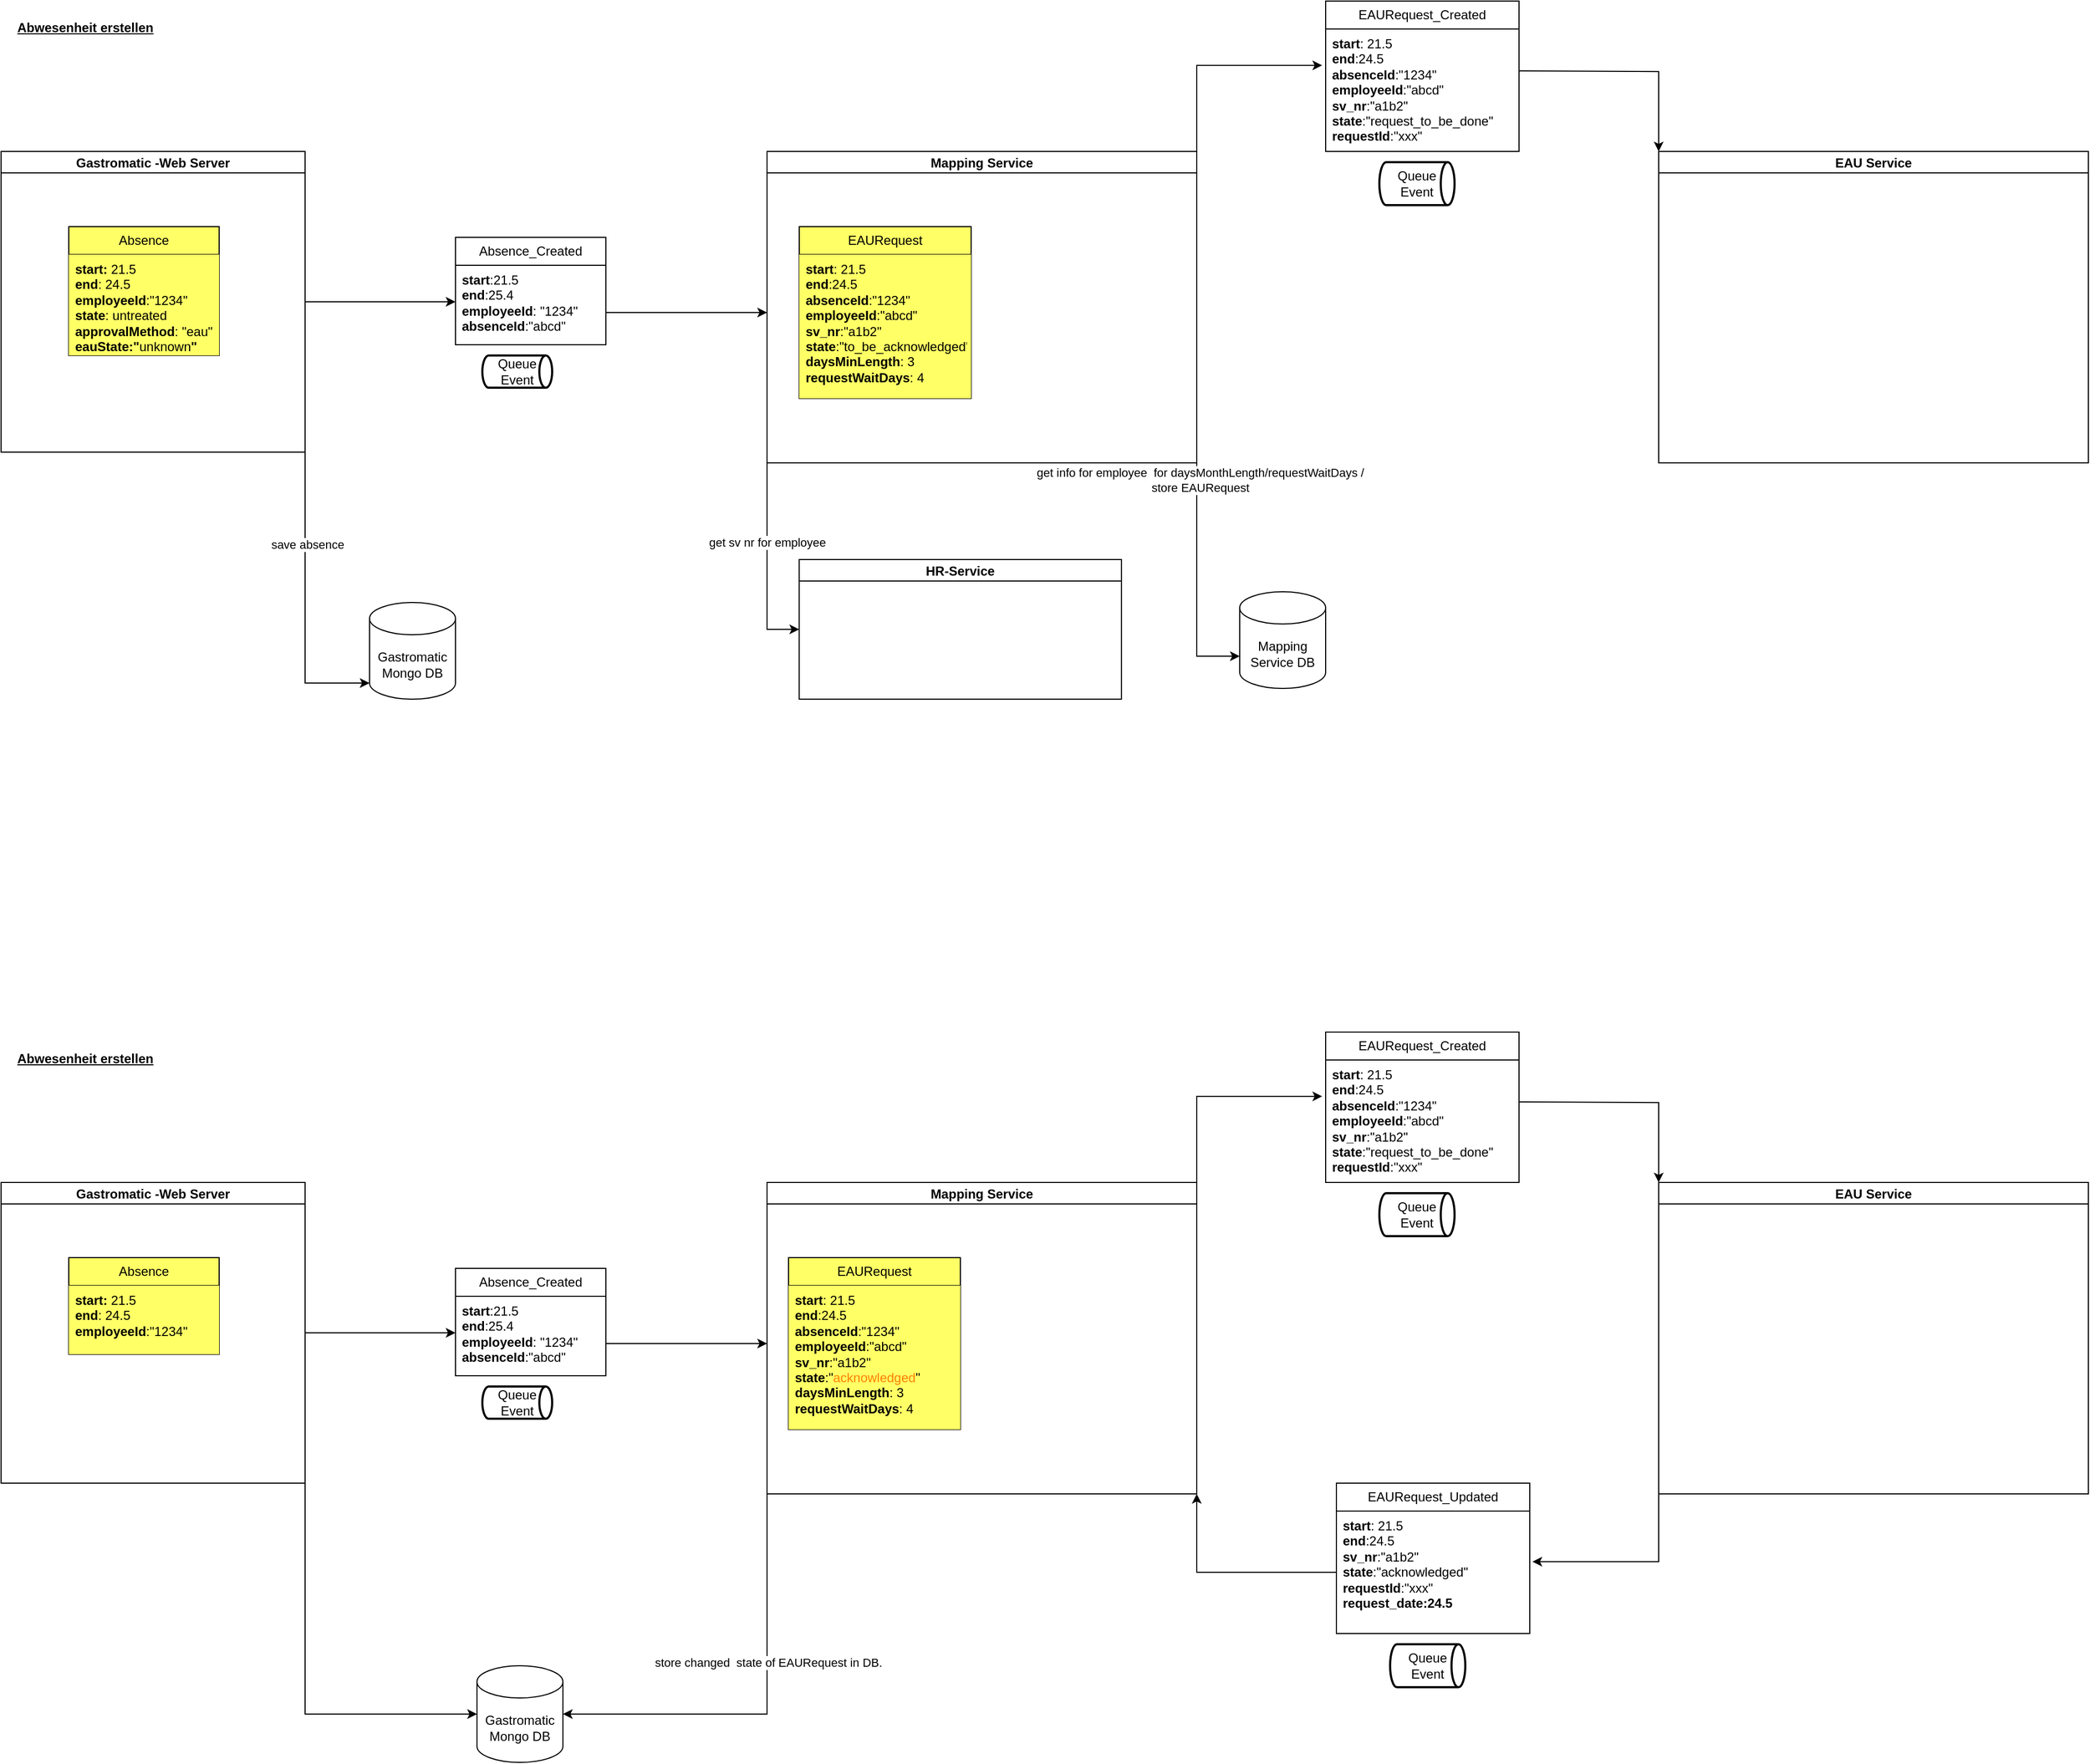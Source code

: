 <mxfile version="21.3.6" type="github">
  <diagram name="Seite-1" id="kVOeFTWO6oa_xXGF3e9C">
    <mxGraphModel dx="2206" dy="1283" grid="1" gridSize="10" guides="1" tooltips="1" connect="1" arrows="1" fold="1" page="1" pageScale="1" pageWidth="827" pageHeight="1169" math="0" shadow="0">
      <root>
        <mxCell id="0" />
        <mxCell id="1" parent="0" />
        <mxCell id="QTL_-YQlNlm6OEau9mLx-2" value="&lt;b&gt;&lt;u&gt;Abwesenheit erstellen&lt;/u&gt;&lt;/b&gt;" style="text;html=1;align=center;verticalAlign=middle;resizable=0;points=[];autosize=1;strokeColor=none;fillColor=none;" vertex="1" parent="1">
          <mxGeometry x="20" y="120" width="150" height="30" as="geometry" />
        </mxCell>
        <mxCell id="QTL_-YQlNlm6OEau9mLx-23" value="" style="edgeStyle=orthogonalEdgeStyle;rounded=0;orthogonalLoop=1;jettySize=auto;html=1;" edge="1" parent="1" source="QTL_-YQlNlm6OEau9mLx-18">
          <mxGeometry relative="1" as="geometry">
            <mxPoint x="440" y="390" as="targetPoint" />
            <Array as="points">
              <mxPoint x="370" y="390" />
              <mxPoint x="370" y="390" />
            </Array>
          </mxGeometry>
        </mxCell>
        <mxCell id="QTL_-YQlNlm6OEau9mLx-55" style="edgeStyle=orthogonalEdgeStyle;rounded=0;orthogonalLoop=1;jettySize=auto;html=1;" edge="1" parent="1" source="QTL_-YQlNlm6OEau9mLx-18" target="QTL_-YQlNlm6OEau9mLx-54">
          <mxGeometry relative="1" as="geometry">
            <Array as="points">
              <mxPoint x="300" y="745" />
              <mxPoint x="380" y="745" />
            </Array>
          </mxGeometry>
        </mxCell>
        <mxCell id="QTL_-YQlNlm6OEau9mLx-136" value="save absence" style="edgeLabel;html=1;align=center;verticalAlign=middle;resizable=0;points=[];" vertex="1" connectable="0" parent="QTL_-YQlNlm6OEau9mLx-55">
          <mxGeometry x="-0.376" y="2" relative="1" as="geometry">
            <mxPoint as="offset" />
          </mxGeometry>
        </mxCell>
        <mxCell id="QTL_-YQlNlm6OEau9mLx-18" value="Gastromatic -Web Server" style="swimlane;startSize=20;horizontal=1;containerType=tree;" vertex="1" parent="1">
          <mxGeometry x="17" y="250" width="283" height="280" as="geometry" />
        </mxCell>
        <mxCell id="QTL_-YQlNlm6OEau9mLx-11" value="Absence" style="swimlane;fontStyle=0;childLayout=stackLayout;horizontal=1;startSize=26;fillColor=#FFFF66;horizontalStack=0;resizeParent=1;resizeParentMax=0;resizeLast=0;collapsible=1;marginBottom=0;whiteSpace=wrap;html=1;" vertex="1" parent="QTL_-YQlNlm6OEau9mLx-18">
          <mxGeometry x="63" y="70" width="140" height="120" as="geometry">
            <mxRectangle x="63" y="70" width="90" height="30" as="alternateBounds" />
          </mxGeometry>
        </mxCell>
        <mxCell id="QTL_-YQlNlm6OEau9mLx-12" value="&lt;b&gt;start:&lt;/b&gt; 21.5&lt;br&gt;&lt;b&gt;end&lt;/b&gt;: 24.5&lt;br&gt;&lt;b&gt;employeeId&lt;/b&gt;:&quot;1234&quot;&lt;br&gt;&lt;b&gt;state&lt;/b&gt;: untreated&lt;br&gt;&lt;b&gt;approvalMethod&lt;/b&gt;: &quot;eau&quot;&lt;br&gt;&lt;b style=&quot;border-color: var(--border-color);&quot;&gt;eauState:&quot;&lt;/b&gt;&lt;span style=&quot;border-color: var(--border-color);&quot;&gt;unknown&lt;/span&gt;&lt;b style=&quot;border-color: var(--border-color);&quot;&gt;&quot;&lt;/b&gt;" style="text;strokeColor=none;fillColor=#FFFF66;align=left;verticalAlign=top;spacingLeft=4;spacingRight=4;overflow=hidden;rotatable=0;points=[[0,0.5],[1,0.5]];portConstraint=eastwest;whiteSpace=wrap;html=1;" vertex="1" parent="QTL_-YQlNlm6OEau9mLx-11">
          <mxGeometry y="26" width="140" height="94" as="geometry" />
        </mxCell>
        <mxCell id="QTL_-YQlNlm6OEau9mLx-24" value="Absence_Created" style="swimlane;fontStyle=0;childLayout=stackLayout;horizontal=1;startSize=26;fillColor=none;horizontalStack=0;resizeParent=1;resizeParentMax=0;resizeLast=0;collapsible=1;marginBottom=0;whiteSpace=wrap;html=1;" vertex="1" parent="1">
          <mxGeometry x="440" y="330" width="140" height="100" as="geometry" />
        </mxCell>
        <mxCell id="QTL_-YQlNlm6OEau9mLx-27" value="&lt;b&gt;start&lt;/b&gt;:21.5&lt;br&gt;&lt;b&gt;end&lt;/b&gt;:25.4&lt;br&gt;&lt;b&gt;employeeId&lt;/b&gt;: &quot;1234&quot;&lt;br&gt;&lt;b&gt;absenceId&lt;/b&gt;:&quot;abcd&quot;" style="text;strokeColor=none;fillColor=none;align=left;verticalAlign=top;spacingLeft=4;spacingRight=4;overflow=hidden;rotatable=0;points=[[0,0.5],[1,0.5]];portConstraint=eastwest;whiteSpace=wrap;html=1;" vertex="1" parent="QTL_-YQlNlm6OEau9mLx-24">
          <mxGeometry y="26" width="140" height="74" as="geometry" />
        </mxCell>
        <mxCell id="QTL_-YQlNlm6OEau9mLx-139" style="edgeStyle=orthogonalEdgeStyle;rounded=0;orthogonalLoop=1;jettySize=auto;html=1;entryX=0;entryY=0.5;entryDx=0;entryDy=0;exitX=0;exitY=1;exitDx=0;exitDy=0;" edge="1" parent="1" source="QTL_-YQlNlm6OEau9mLx-35" target="QTL_-YQlNlm6OEau9mLx-138">
          <mxGeometry relative="1" as="geometry">
            <mxPoint x="730.001" y="550" as="sourcePoint" />
            <Array as="points">
              <mxPoint x="730" y="695" />
            </Array>
          </mxGeometry>
        </mxCell>
        <mxCell id="QTL_-YQlNlm6OEau9mLx-140" value="get sv nr for employee" style="edgeLabel;html=1;align=center;verticalAlign=middle;resizable=0;points=[];" vertex="1" connectable="0" parent="QTL_-YQlNlm6OEau9mLx-139">
          <mxGeometry x="-0.082" relative="1" as="geometry">
            <mxPoint y="-11" as="offset" />
          </mxGeometry>
        </mxCell>
        <mxCell id="QTL_-YQlNlm6OEau9mLx-35" value="Mapping Service" style="swimlane;startSize=20;horizontal=1;containerType=tree;" vertex="1" parent="1">
          <mxGeometry x="730" y="250" width="400" height="290" as="geometry" />
        </mxCell>
        <mxCell id="QTL_-YQlNlm6OEau9mLx-132" value="EAURequest" style="swimlane;fontStyle=0;childLayout=stackLayout;horizontal=1;startSize=26;fillColor=#FFFF66;horizontalStack=0;resizeParent=1;resizeParentMax=0;resizeLast=0;collapsible=1;marginBottom=0;whiteSpace=wrap;html=1;" vertex="1" parent="QTL_-YQlNlm6OEau9mLx-35">
          <mxGeometry x="30" y="70" width="160" height="160" as="geometry">
            <mxRectangle x="63" y="70" width="90" height="30" as="alternateBounds" />
          </mxGeometry>
        </mxCell>
        <mxCell id="QTL_-YQlNlm6OEau9mLx-133" value="&lt;b&gt;start&lt;/b&gt;: 21.5&lt;br&gt;&lt;b&gt;end&lt;/b&gt;:24.5&lt;br&gt;&lt;b&gt;absenceId&lt;/b&gt;:&quot;1234&quot;&lt;br&gt;&lt;b&gt;employeeId&lt;/b&gt;:&quot;abcd&quot;&lt;br&gt;&lt;b&gt;sv_nr&lt;/b&gt;:&quot;a1b2&quot;&lt;br&gt;&lt;b&gt;state&lt;/b&gt;:&quot;to_be_acknowledged&quot;&lt;br&gt;&lt;b&gt;daysMinLength&lt;/b&gt;: 3&lt;br&gt;&lt;b&gt;requestWaitDays&lt;/b&gt;: 4&lt;br&gt;" style="text;strokeColor=none;fillColor=#FFFF66;align=left;verticalAlign=top;spacingLeft=4;spacingRight=4;overflow=hidden;rotatable=0;points=[[0,0.5],[1,0.5]];portConstraint=eastwest;whiteSpace=wrap;html=1;" vertex="1" parent="QTL_-YQlNlm6OEau9mLx-132">
          <mxGeometry y="26" width="160" height="134" as="geometry" />
        </mxCell>
        <mxCell id="QTL_-YQlNlm6OEau9mLx-42" style="edgeStyle=orthogonalEdgeStyle;rounded=0;orthogonalLoop=1;jettySize=auto;html=1;" edge="1" parent="1">
          <mxGeometry relative="1" as="geometry">
            <mxPoint x="580" y="400" as="sourcePoint" />
            <mxPoint x="730" y="400" as="targetPoint" />
            <Array as="points">
              <mxPoint x="670" y="400" />
              <mxPoint x="670" y="400" />
            </Array>
          </mxGeometry>
        </mxCell>
        <mxCell id="QTL_-YQlNlm6OEau9mLx-44" value="Queue Event" style="strokeWidth=2;html=1;shape=mxgraph.flowchart.direct_data;whiteSpace=wrap;" vertex="1" parent="1">
          <mxGeometry x="465" y="440" width="65" height="30" as="geometry" />
        </mxCell>
        <mxCell id="QTL_-YQlNlm6OEau9mLx-45" value="" style="edgeStyle=orthogonalEdgeStyle;rounded=0;orthogonalLoop=1;jettySize=auto;html=1;entryX=-0.018;entryY=0.297;entryDx=0;entryDy=0;entryPerimeter=0;exitX=1;exitY=0;exitDx=0;exitDy=0;" edge="1" parent="1" source="QTL_-YQlNlm6OEau9mLx-35" target="QTL_-YQlNlm6OEau9mLx-49">
          <mxGeometry relative="1" as="geometry">
            <mxPoint x="1130" y="170" as="sourcePoint" />
            <mxPoint x="1240" y="170" as="targetPoint" />
            <Array as="points" />
          </mxGeometry>
        </mxCell>
        <mxCell id="QTL_-YQlNlm6OEau9mLx-46" value="EAURequest_Created" style="swimlane;fontStyle=0;childLayout=stackLayout;horizontal=1;startSize=26;fillColor=none;horizontalStack=0;resizeParent=1;resizeParentMax=0;resizeLast=0;collapsible=1;marginBottom=0;whiteSpace=wrap;html=1;" vertex="1" parent="1">
          <mxGeometry x="1250" y="110" width="180" height="140" as="geometry" />
        </mxCell>
        <mxCell id="QTL_-YQlNlm6OEau9mLx-49" value="&lt;b&gt;start&lt;/b&gt;: 21.5&lt;br style=&quot;border-color: var(--border-color);&quot;&gt;&lt;b&gt;end&lt;/b&gt;:24.5&lt;br style=&quot;border-color: var(--border-color);&quot;&gt;&lt;b&gt;absenceId&lt;/b&gt;:&quot;1234&quot;&lt;br style=&quot;border-color: var(--border-color);&quot;&gt;&lt;b&gt;employeeId&lt;/b&gt;:&quot;abcd&quot;&lt;br style=&quot;border-color: var(--border-color);&quot;&gt;&lt;b&gt;sv_nr&lt;/b&gt;:&quot;a1b2&quot;&lt;br style=&quot;border-color: var(--border-color);&quot;&gt;&lt;b&gt;state&lt;/b&gt;:&quot;request_to_be_done&quot;&lt;br&gt;&lt;b&gt;requestId&lt;/b&gt;:&quot;xxx&quot;" style="text;strokeColor=none;fillColor=none;align=left;verticalAlign=top;spacingLeft=4;spacingRight=4;overflow=hidden;rotatable=0;points=[[0,0.5],[1,0.5]];portConstraint=eastwest;whiteSpace=wrap;html=1;" vertex="1" parent="QTL_-YQlNlm6OEau9mLx-46">
          <mxGeometry y="26" width="180" height="114" as="geometry" />
        </mxCell>
        <mxCell id="QTL_-YQlNlm6OEau9mLx-50" style="edgeStyle=orthogonalEdgeStyle;rounded=0;orthogonalLoop=1;jettySize=auto;html=1;entryX=0;entryY=0;entryDx=0;entryDy=0;" edge="1" parent="1" target="QTL_-YQlNlm6OEau9mLx-67">
          <mxGeometry relative="1" as="geometry">
            <mxPoint x="1560" y="175" as="targetPoint" />
            <mxPoint x="1430" y="175.053" as="sourcePoint" />
          </mxGeometry>
        </mxCell>
        <mxCell id="QTL_-YQlNlm6OEau9mLx-51" value="Queue Event" style="strokeWidth=2;html=1;shape=mxgraph.flowchart.direct_data;whiteSpace=wrap;" vertex="1" parent="1">
          <mxGeometry x="1300" y="260" width="70" height="40" as="geometry" />
        </mxCell>
        <mxCell id="QTL_-YQlNlm6OEau9mLx-54" value="Gastromatic Mongo DB" style="shape=cylinder3;whiteSpace=wrap;html=1;boundedLbl=1;backgroundOutline=1;size=15;" vertex="1" parent="1">
          <mxGeometry x="360" y="670" width="80" height="90" as="geometry" />
        </mxCell>
        <mxCell id="QTL_-YQlNlm6OEau9mLx-67" value="EAU Service" style="swimlane;startSize=20;horizontal=1;containerType=tree;" vertex="1" parent="1">
          <mxGeometry x="1560" y="250" width="400" height="290" as="geometry" />
        </mxCell>
        <mxCell id="QTL_-YQlNlm6OEau9mLx-105" value="&lt;b&gt;&lt;u&gt;Abwesenheit erstellen&lt;/u&gt;&lt;/b&gt;" style="text;html=1;align=center;verticalAlign=middle;resizable=0;points=[];autosize=1;strokeColor=none;fillColor=none;" vertex="1" parent="1">
          <mxGeometry x="20" y="1080" width="150" height="30" as="geometry" />
        </mxCell>
        <mxCell id="QTL_-YQlNlm6OEau9mLx-106" value="" style="edgeStyle=orthogonalEdgeStyle;rounded=0;orthogonalLoop=1;jettySize=auto;html=1;" edge="1" parent="1" source="QTL_-YQlNlm6OEau9mLx-108">
          <mxGeometry relative="1" as="geometry">
            <mxPoint x="440" y="1350" as="targetPoint" />
            <Array as="points">
              <mxPoint x="370" y="1350" />
              <mxPoint x="370" y="1350" />
            </Array>
          </mxGeometry>
        </mxCell>
        <mxCell id="QTL_-YQlNlm6OEau9mLx-107" style="edgeStyle=orthogonalEdgeStyle;rounded=0;orthogonalLoop=1;jettySize=auto;html=1;entryX=0;entryY=0.5;entryDx=0;entryDy=0;entryPerimeter=0;" edge="1" parent="1" source="QTL_-YQlNlm6OEau9mLx-108" target="QTL_-YQlNlm6OEau9mLx-124">
          <mxGeometry relative="1" as="geometry">
            <Array as="points">
              <mxPoint x="300" y="1705" />
            </Array>
          </mxGeometry>
        </mxCell>
        <mxCell id="QTL_-YQlNlm6OEau9mLx-108" value="Gastromatic -Web Server" style="swimlane;startSize=20;horizontal=1;containerType=tree;" vertex="1" parent="1">
          <mxGeometry x="17" y="1210" width="283" height="280" as="geometry" />
        </mxCell>
        <mxCell id="QTL_-YQlNlm6OEau9mLx-109" value="Absence" style="swimlane;fontStyle=0;childLayout=stackLayout;horizontal=1;startSize=26;fillColor=#FFFF66;horizontalStack=0;resizeParent=1;resizeParentMax=0;resizeLast=0;collapsible=1;marginBottom=0;whiteSpace=wrap;html=1;" vertex="1" parent="QTL_-YQlNlm6OEau9mLx-108">
          <mxGeometry x="63" y="70" width="140" height="90" as="geometry">
            <mxRectangle x="63" y="70" width="90" height="30" as="alternateBounds" />
          </mxGeometry>
        </mxCell>
        <mxCell id="QTL_-YQlNlm6OEau9mLx-110" value="&lt;b&gt;start:&lt;/b&gt; 21.5&lt;br&gt;&lt;b&gt;end&lt;/b&gt;: 24.5&lt;br&gt;&lt;b&gt;employeeId&lt;/b&gt;:&quot;1234&quot;" style="text;strokeColor=none;fillColor=#FFFF66;align=left;verticalAlign=top;spacingLeft=4;spacingRight=4;overflow=hidden;rotatable=0;points=[[0,0.5],[1,0.5]];portConstraint=eastwest;whiteSpace=wrap;html=1;" vertex="1" parent="QTL_-YQlNlm6OEau9mLx-109">
          <mxGeometry y="26" width="140" height="64" as="geometry" />
        </mxCell>
        <mxCell id="QTL_-YQlNlm6OEau9mLx-111" value="Absence_Created" style="swimlane;fontStyle=0;childLayout=stackLayout;horizontal=1;startSize=26;fillColor=none;horizontalStack=0;resizeParent=1;resizeParentMax=0;resizeLast=0;collapsible=1;marginBottom=0;whiteSpace=wrap;html=1;" vertex="1" parent="1">
          <mxGeometry x="440" y="1290" width="140" height="100" as="geometry" />
        </mxCell>
        <mxCell id="QTL_-YQlNlm6OEau9mLx-112" value="&lt;b&gt;start&lt;/b&gt;:21.5&lt;br&gt;&lt;b&gt;end&lt;/b&gt;:25.4&lt;br&gt;&lt;b&gt;employeeId&lt;/b&gt;: &quot;1234&quot;&lt;br&gt;&lt;b&gt;absenceId&lt;/b&gt;:&quot;abcd&quot;" style="text;strokeColor=none;fillColor=none;align=left;verticalAlign=top;spacingLeft=4;spacingRight=4;overflow=hidden;rotatable=0;points=[[0,0.5],[1,0.5]];portConstraint=eastwest;whiteSpace=wrap;html=1;" vertex="1" parent="QTL_-YQlNlm6OEau9mLx-111">
          <mxGeometry y="26" width="140" height="74" as="geometry" />
        </mxCell>
        <mxCell id="QTL_-YQlNlm6OEau9mLx-113" style="edgeStyle=orthogonalEdgeStyle;rounded=0;orthogonalLoop=1;jettySize=auto;html=1;entryX=1;entryY=0.5;entryDx=0;entryDy=0;entryPerimeter=0;" edge="1" parent="1" source="QTL_-YQlNlm6OEau9mLx-114" target="QTL_-YQlNlm6OEau9mLx-124">
          <mxGeometry relative="1" as="geometry">
            <Array as="points">
              <mxPoint x="730" y="1705" />
            </Array>
          </mxGeometry>
        </mxCell>
        <mxCell id="QTL_-YQlNlm6OEau9mLx-131" value="store changed&amp;nbsp; state of EAURequest in DB." style="edgeLabel;html=1;align=center;verticalAlign=middle;resizable=0;points=[];" vertex="1" connectable="0" parent="QTL_-YQlNlm6OEau9mLx-113">
          <mxGeometry x="-0.205" y="1" relative="1" as="geometry">
            <mxPoint as="offset" />
          </mxGeometry>
        </mxCell>
        <mxCell id="QTL_-YQlNlm6OEau9mLx-114" value="Mapping Service" style="swimlane;startSize=20;horizontal=1;containerType=tree;" vertex="1" parent="1">
          <mxGeometry x="730" y="1210" width="400" height="290" as="geometry" />
        </mxCell>
        <mxCell id="QTL_-YQlNlm6OEau9mLx-115" value="EAURequest" style="swimlane;fontStyle=0;childLayout=stackLayout;horizontal=1;startSize=26;fillColor=#FFFF66;horizontalStack=0;resizeParent=1;resizeParentMax=0;resizeLast=0;collapsible=1;marginBottom=0;whiteSpace=wrap;html=1;" vertex="1" parent="QTL_-YQlNlm6OEau9mLx-114">
          <mxGeometry x="20" y="70" width="160" height="160" as="geometry">
            <mxRectangle x="63" y="70" width="90" height="30" as="alternateBounds" />
          </mxGeometry>
        </mxCell>
        <mxCell id="QTL_-YQlNlm6OEau9mLx-116" value="&lt;b&gt;start&lt;/b&gt;: 21.5&lt;br&gt;&lt;b&gt;end&lt;/b&gt;:24.5&lt;br&gt;&lt;b&gt;absenceId&lt;/b&gt;:&quot;1234&quot;&lt;br&gt;&lt;b&gt;employeeId&lt;/b&gt;:&quot;abcd&quot;&lt;br&gt;&lt;b&gt;sv_nr&lt;/b&gt;:&quot;a1b2&quot;&lt;br&gt;&lt;b&gt;state&lt;/b&gt;:&quot;&lt;font color=&quot;#ff8000&quot;&gt;acknowledged&lt;/font&gt;&quot;&lt;br&gt;&lt;b&gt;daysMinLength&lt;/b&gt;: 3&lt;br&gt;&lt;b&gt;requestWaitDays&lt;/b&gt;: 4" style="text;strokeColor=none;fillColor=#FFFF66;align=left;verticalAlign=top;spacingLeft=4;spacingRight=4;overflow=hidden;rotatable=0;points=[[0,0.5],[1,0.5]];portConstraint=eastwest;whiteSpace=wrap;html=1;" vertex="1" parent="QTL_-YQlNlm6OEau9mLx-115">
          <mxGeometry y="26" width="160" height="134" as="geometry" />
        </mxCell>
        <mxCell id="QTL_-YQlNlm6OEau9mLx-117" style="edgeStyle=orthogonalEdgeStyle;rounded=0;orthogonalLoop=1;jettySize=auto;html=1;" edge="1" parent="1">
          <mxGeometry relative="1" as="geometry">
            <mxPoint x="580" y="1360" as="sourcePoint" />
            <mxPoint x="730" y="1360" as="targetPoint" />
            <Array as="points">
              <mxPoint x="670" y="1360" />
              <mxPoint x="670" y="1360" />
            </Array>
          </mxGeometry>
        </mxCell>
        <mxCell id="QTL_-YQlNlm6OEau9mLx-118" value="Queue Event" style="strokeWidth=2;html=1;shape=mxgraph.flowchart.direct_data;whiteSpace=wrap;" vertex="1" parent="1">
          <mxGeometry x="465" y="1400" width="65" height="30" as="geometry" />
        </mxCell>
        <mxCell id="QTL_-YQlNlm6OEau9mLx-119" value="" style="edgeStyle=orthogonalEdgeStyle;rounded=0;orthogonalLoop=1;jettySize=auto;html=1;entryX=-0.018;entryY=0.297;entryDx=0;entryDy=0;entryPerimeter=0;exitX=1;exitY=0;exitDx=0;exitDy=0;" edge="1" parent="1" source="QTL_-YQlNlm6OEau9mLx-114" target="QTL_-YQlNlm6OEau9mLx-121">
          <mxGeometry relative="1" as="geometry">
            <mxPoint x="1130" y="1130" as="sourcePoint" />
            <mxPoint x="1240" y="1130" as="targetPoint" />
            <Array as="points" />
          </mxGeometry>
        </mxCell>
        <mxCell id="QTL_-YQlNlm6OEau9mLx-120" value="EAURequest_Created" style="swimlane;fontStyle=0;childLayout=stackLayout;horizontal=1;startSize=26;fillColor=none;horizontalStack=0;resizeParent=1;resizeParentMax=0;resizeLast=0;collapsible=1;marginBottom=0;whiteSpace=wrap;html=1;" vertex="1" parent="1">
          <mxGeometry x="1250" y="1070" width="180" height="140" as="geometry" />
        </mxCell>
        <mxCell id="QTL_-YQlNlm6OEau9mLx-121" value="&lt;b&gt;start&lt;/b&gt;: 21.5&lt;br style=&quot;border-color: var(--border-color);&quot;&gt;&lt;b&gt;end&lt;/b&gt;:24.5&lt;br style=&quot;border-color: var(--border-color);&quot;&gt;&lt;b&gt;absenceId&lt;/b&gt;:&quot;1234&quot;&lt;br style=&quot;border-color: var(--border-color);&quot;&gt;&lt;b&gt;employeeId&lt;/b&gt;:&quot;abcd&quot;&lt;br style=&quot;border-color: var(--border-color);&quot;&gt;&lt;b&gt;sv_nr&lt;/b&gt;:&quot;a1b2&quot;&lt;br style=&quot;border-color: var(--border-color);&quot;&gt;&lt;b&gt;state&lt;/b&gt;:&quot;request_to_be_done&quot;&lt;br&gt;&lt;b&gt;requestId&lt;/b&gt;:&quot;xxx&quot;" style="text;strokeColor=none;fillColor=none;align=left;verticalAlign=top;spacingLeft=4;spacingRight=4;overflow=hidden;rotatable=0;points=[[0,0.5],[1,0.5]];portConstraint=eastwest;whiteSpace=wrap;html=1;" vertex="1" parent="QTL_-YQlNlm6OEau9mLx-120">
          <mxGeometry y="26" width="180" height="114" as="geometry" />
        </mxCell>
        <mxCell id="QTL_-YQlNlm6OEau9mLx-122" style="edgeStyle=orthogonalEdgeStyle;rounded=0;orthogonalLoop=1;jettySize=auto;html=1;entryX=0;entryY=0;entryDx=0;entryDy=0;" edge="1" parent="1" target="QTL_-YQlNlm6OEau9mLx-126">
          <mxGeometry relative="1" as="geometry">
            <mxPoint x="1560" y="1135" as="targetPoint" />
            <mxPoint x="1430" y="1135.053" as="sourcePoint" />
          </mxGeometry>
        </mxCell>
        <mxCell id="QTL_-YQlNlm6OEau9mLx-123" value="Queue Event" style="strokeWidth=2;html=1;shape=mxgraph.flowchart.direct_data;whiteSpace=wrap;" vertex="1" parent="1">
          <mxGeometry x="1300" y="1220" width="70" height="40" as="geometry" />
        </mxCell>
        <mxCell id="QTL_-YQlNlm6OEau9mLx-124" value="Gastromatic Mongo DB" style="shape=cylinder3;whiteSpace=wrap;html=1;boundedLbl=1;backgroundOutline=1;size=15;" vertex="1" parent="1">
          <mxGeometry x="460" y="1660" width="80" height="90" as="geometry" />
        </mxCell>
        <mxCell id="QTL_-YQlNlm6OEau9mLx-125" style="edgeStyle=orthogonalEdgeStyle;rounded=0;orthogonalLoop=1;jettySize=auto;html=1;entryX=1.014;entryY=0.413;entryDx=0;entryDy=0;entryPerimeter=0;" edge="1" parent="1" source="QTL_-YQlNlm6OEau9mLx-126" target="QTL_-YQlNlm6OEau9mLx-128">
          <mxGeometry relative="1" as="geometry">
            <Array as="points">
              <mxPoint x="1560" y="1563" />
            </Array>
          </mxGeometry>
        </mxCell>
        <mxCell id="QTL_-YQlNlm6OEau9mLx-126" value="EAU Service" style="swimlane;startSize=20;horizontal=1;containerType=tree;" vertex="1" parent="1">
          <mxGeometry x="1560" y="1210" width="400" height="290" as="geometry" />
        </mxCell>
        <mxCell id="QTL_-YQlNlm6OEau9mLx-127" value="EAURequest_Updated" style="swimlane;fontStyle=0;childLayout=stackLayout;horizontal=1;startSize=26;fillColor=none;horizontalStack=0;resizeParent=1;resizeParentMax=0;resizeLast=0;collapsible=1;marginBottom=0;whiteSpace=wrap;html=1;" vertex="1" parent="1">
          <mxGeometry x="1260" y="1490" width="180" height="140" as="geometry" />
        </mxCell>
        <mxCell id="QTL_-YQlNlm6OEau9mLx-128" value="&lt;b&gt;start&lt;/b&gt;: 21.5&lt;br style=&quot;border-color: var(--border-color);&quot;&gt;&lt;b&gt;end&lt;/b&gt;:24.5&lt;br style=&quot;border-color: var(--border-color);&quot;&gt;&lt;b&gt;sv_nr&lt;/b&gt;:&quot;a1b2&quot;&lt;br style=&quot;border-color: var(--border-color);&quot;&gt;&lt;b&gt;state&lt;/b&gt;:&quot;acknowledged&quot;&lt;br&gt;&lt;b&gt;requestId&lt;/b&gt;:&quot;xxx&quot;&lt;br&gt;&lt;b&gt;request_date:24.5&lt;/b&gt;" style="text;strokeColor=none;fillColor=none;align=left;verticalAlign=top;spacingLeft=4;spacingRight=4;overflow=hidden;rotatable=0;points=[[0,0.5],[1,0.5]];portConstraint=eastwest;whiteSpace=wrap;html=1;" vertex="1" parent="QTL_-YQlNlm6OEau9mLx-127">
          <mxGeometry y="26" width="180" height="114" as="geometry" />
        </mxCell>
        <mxCell id="QTL_-YQlNlm6OEau9mLx-129" value="Queue Event" style="strokeWidth=2;html=1;shape=mxgraph.flowchart.direct_data;whiteSpace=wrap;" vertex="1" parent="1">
          <mxGeometry x="1310" y="1640" width="70" height="40" as="geometry" />
        </mxCell>
        <mxCell id="QTL_-YQlNlm6OEau9mLx-130" style="edgeStyle=orthogonalEdgeStyle;rounded=0;orthogonalLoop=1;jettySize=auto;html=1;entryX=1;entryY=1;entryDx=0;entryDy=0;" edge="1" parent="1" source="QTL_-YQlNlm6OEau9mLx-128" target="QTL_-YQlNlm6OEau9mLx-114">
          <mxGeometry relative="1" as="geometry" />
        </mxCell>
        <mxCell id="QTL_-YQlNlm6OEau9mLx-138" value="HR-Service" style="swimlane;startSize=20;horizontal=1;containerType=tree;" vertex="1" parent="1">
          <mxGeometry x="759.91" y="630" width="300" height="130" as="geometry" />
        </mxCell>
        <mxCell id="QTL_-YQlNlm6OEau9mLx-143" style="edgeStyle=orthogonalEdgeStyle;rounded=0;orthogonalLoop=1;jettySize=auto;html=1;entryX=0;entryY=0;entryDx=0;entryDy=60;entryPerimeter=0;" edge="1" parent="1" target="QTL_-YQlNlm6OEau9mLx-145">
          <mxGeometry relative="1" as="geometry">
            <mxPoint x="1130" y="540" as="sourcePoint" />
            <mxPoint x="1140" y="930" as="targetPoint" />
            <Array as="points">
              <mxPoint x="1130" y="720" />
              <mxPoint x="1140" y="720" />
              <mxPoint x="1140" y="720" />
            </Array>
          </mxGeometry>
        </mxCell>
        <mxCell id="QTL_-YQlNlm6OEau9mLx-144" value="get info for employee&amp;nbsp; for daysMonthLength/requestWaitDays /&lt;br&gt;store EAURequest" style="edgeLabel;html=1;align=center;verticalAlign=middle;resizable=0;points=[];" vertex="1" connectable="0" parent="QTL_-YQlNlm6OEau9mLx-143">
          <mxGeometry x="-0.854" y="3" relative="1" as="geometry">
            <mxPoint as="offset" />
          </mxGeometry>
        </mxCell>
        <mxCell id="QTL_-YQlNlm6OEau9mLx-145" value="Mapping Service DB" style="shape=cylinder3;whiteSpace=wrap;html=1;boundedLbl=1;backgroundOutline=1;size=15;" vertex="1" parent="1">
          <mxGeometry x="1170" y="660" width="80" height="90" as="geometry" />
        </mxCell>
      </root>
    </mxGraphModel>
  </diagram>
</mxfile>
